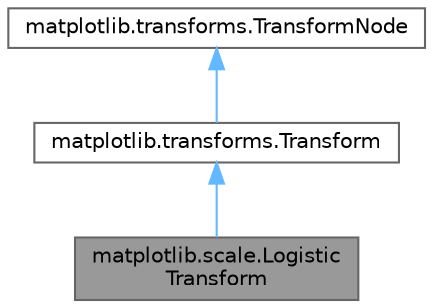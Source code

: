 digraph "matplotlib.scale.LogisticTransform"
{
 // LATEX_PDF_SIZE
  bgcolor="transparent";
  edge [fontname=Helvetica,fontsize=10,labelfontname=Helvetica,labelfontsize=10];
  node [fontname=Helvetica,fontsize=10,shape=box,height=0.2,width=0.4];
  Node1 [id="Node000001",label="matplotlib.scale.Logistic\lTransform",height=0.2,width=0.4,color="gray40", fillcolor="grey60", style="filled", fontcolor="black",tooltip=" "];
  Node2 -> Node1 [id="edge1_Node000001_Node000002",dir="back",color="steelblue1",style="solid",tooltip=" "];
  Node2 [id="Node000002",label="matplotlib.transforms.Transform",height=0.2,width=0.4,color="gray40", fillcolor="white", style="filled",URL="$db/df6/classmatplotlib_1_1transforms_1_1Transform.html",tooltip=" "];
  Node3 -> Node2 [id="edge2_Node000002_Node000003",dir="back",color="steelblue1",style="solid",tooltip=" "];
  Node3 [id="Node000003",label="matplotlib.transforms.TransformNode",height=0.2,width=0.4,color="gray40", fillcolor="white", style="filled",URL="$d0/da9/classmatplotlib_1_1transforms_1_1TransformNode.html",tooltip=" "];
}
